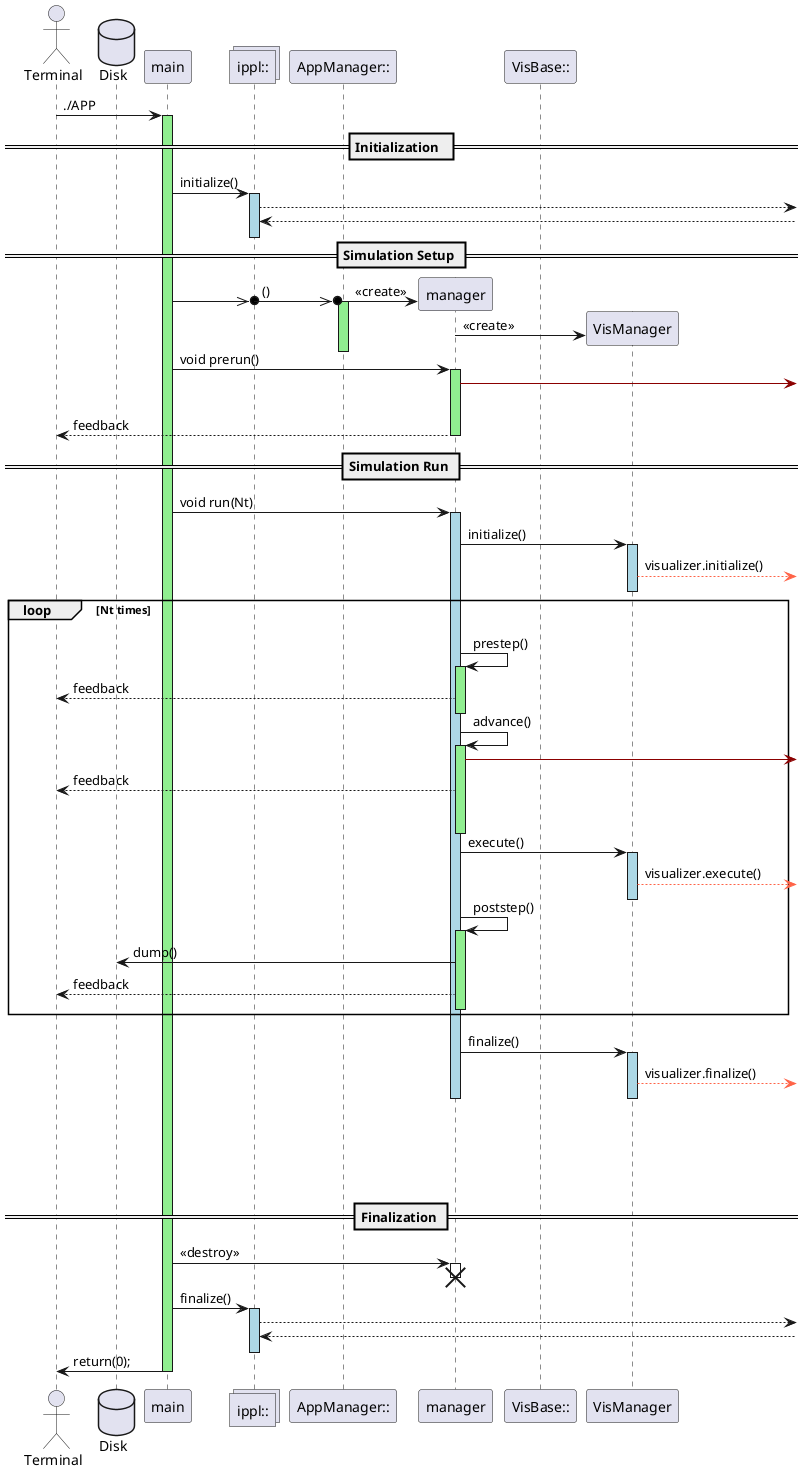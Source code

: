 @startuml
!pragma teoz true
actor Terminal
Database Disk

participant main
collections "ippl::" as ippl


participant "AppManager::" as AppManager
participant manager





participant "VisBase::" as VisBase
participant VisManager







Terminal -> main : ./APP
activate main #LightGreen


' group Setup #LightBlue something
' end
' Alice -> Bob: Authentication Request
' alt#Gold #LightBlue Successful case
'     Bob -> Alice: Authentication Accepted
' else #Pink Failure
'     Bob -> Alice: Authentication Rejected
' end

== Initialization  == 

    ' main -\ ippl
    main -> ippl : initialize()
    activate ippl #LightBlue
        ippl -->
        ippl <--
        ||3||
    deactivate ippl
    
    
    
== Simulation Setup ==
    
    
    main        ->>o ippl
    &ippl       ->>o AppManager: ()
    activate AppManager #LightGreen
        &AppManager -> manager **: <<create>>
        manager -> VisManager **: <<create>>
    deactivate AppManager

    main -> manager : void prerun()
    activate manager #LightGreen
        manager -[#DarkRed]>
        ||20||
        manager --> Terminal : feedback
    deactivate manager


       
        

    
    
== Simulation Run ==
    
    main -> manager : void run(Nt)
    activate manager #LightBlue


            manager -> VisManager  : initialize()
            activate VisManager #LightBlue
                VisManager -[#Tomato]-> : visualizer.initialize()
                ||2||
            deactivate VisManager


            ||10|| 

        loop Nt times
            manager->manager : prestep()
            activate manager #LightGreen
                manager --> Terminal : feedback
                ||2||
            deactivate manager


            manager->manager : advance()
            activate manager #LightGreen
                manager -[#DarkRed]>
                manager --> Terminal : feedback
                ||30||
            deactivate manager

            manager -> VisManager  : execute()
            activate VisManager #LightBlue
                VisManager -[#Tomato]-> : visualizer.execute()
                ||2||
            deactivate VisManager

            manager->manager : poststep()
            activate manager #LightGreen
            manager -> Disk : dump()
            manager --> Terminal :  feedback
            ||2||
            deactivate manager



            ||10|| 

        end
            manager -> VisManager  : finalize()
            activate VisManager #LightBlue
                VisManager -[#Tomato]-> : visualizer.finalize()
                ||2||
            deactivate VisManager

        ' manager --> Terminal :  print timing info

    deactivate manager


||100||
    
== Finalization ==
    
    main -> manager ++:  <<destroy>>
    main -[hidden]-> manager !!:


    main -> ippl : finalize()
    activate ippl #LightBlue

        ippl -->
        ippl <--
        ||3||
    deactivate ippl
    main -> Terminal : return(0);

    deactivate main

@enduml

